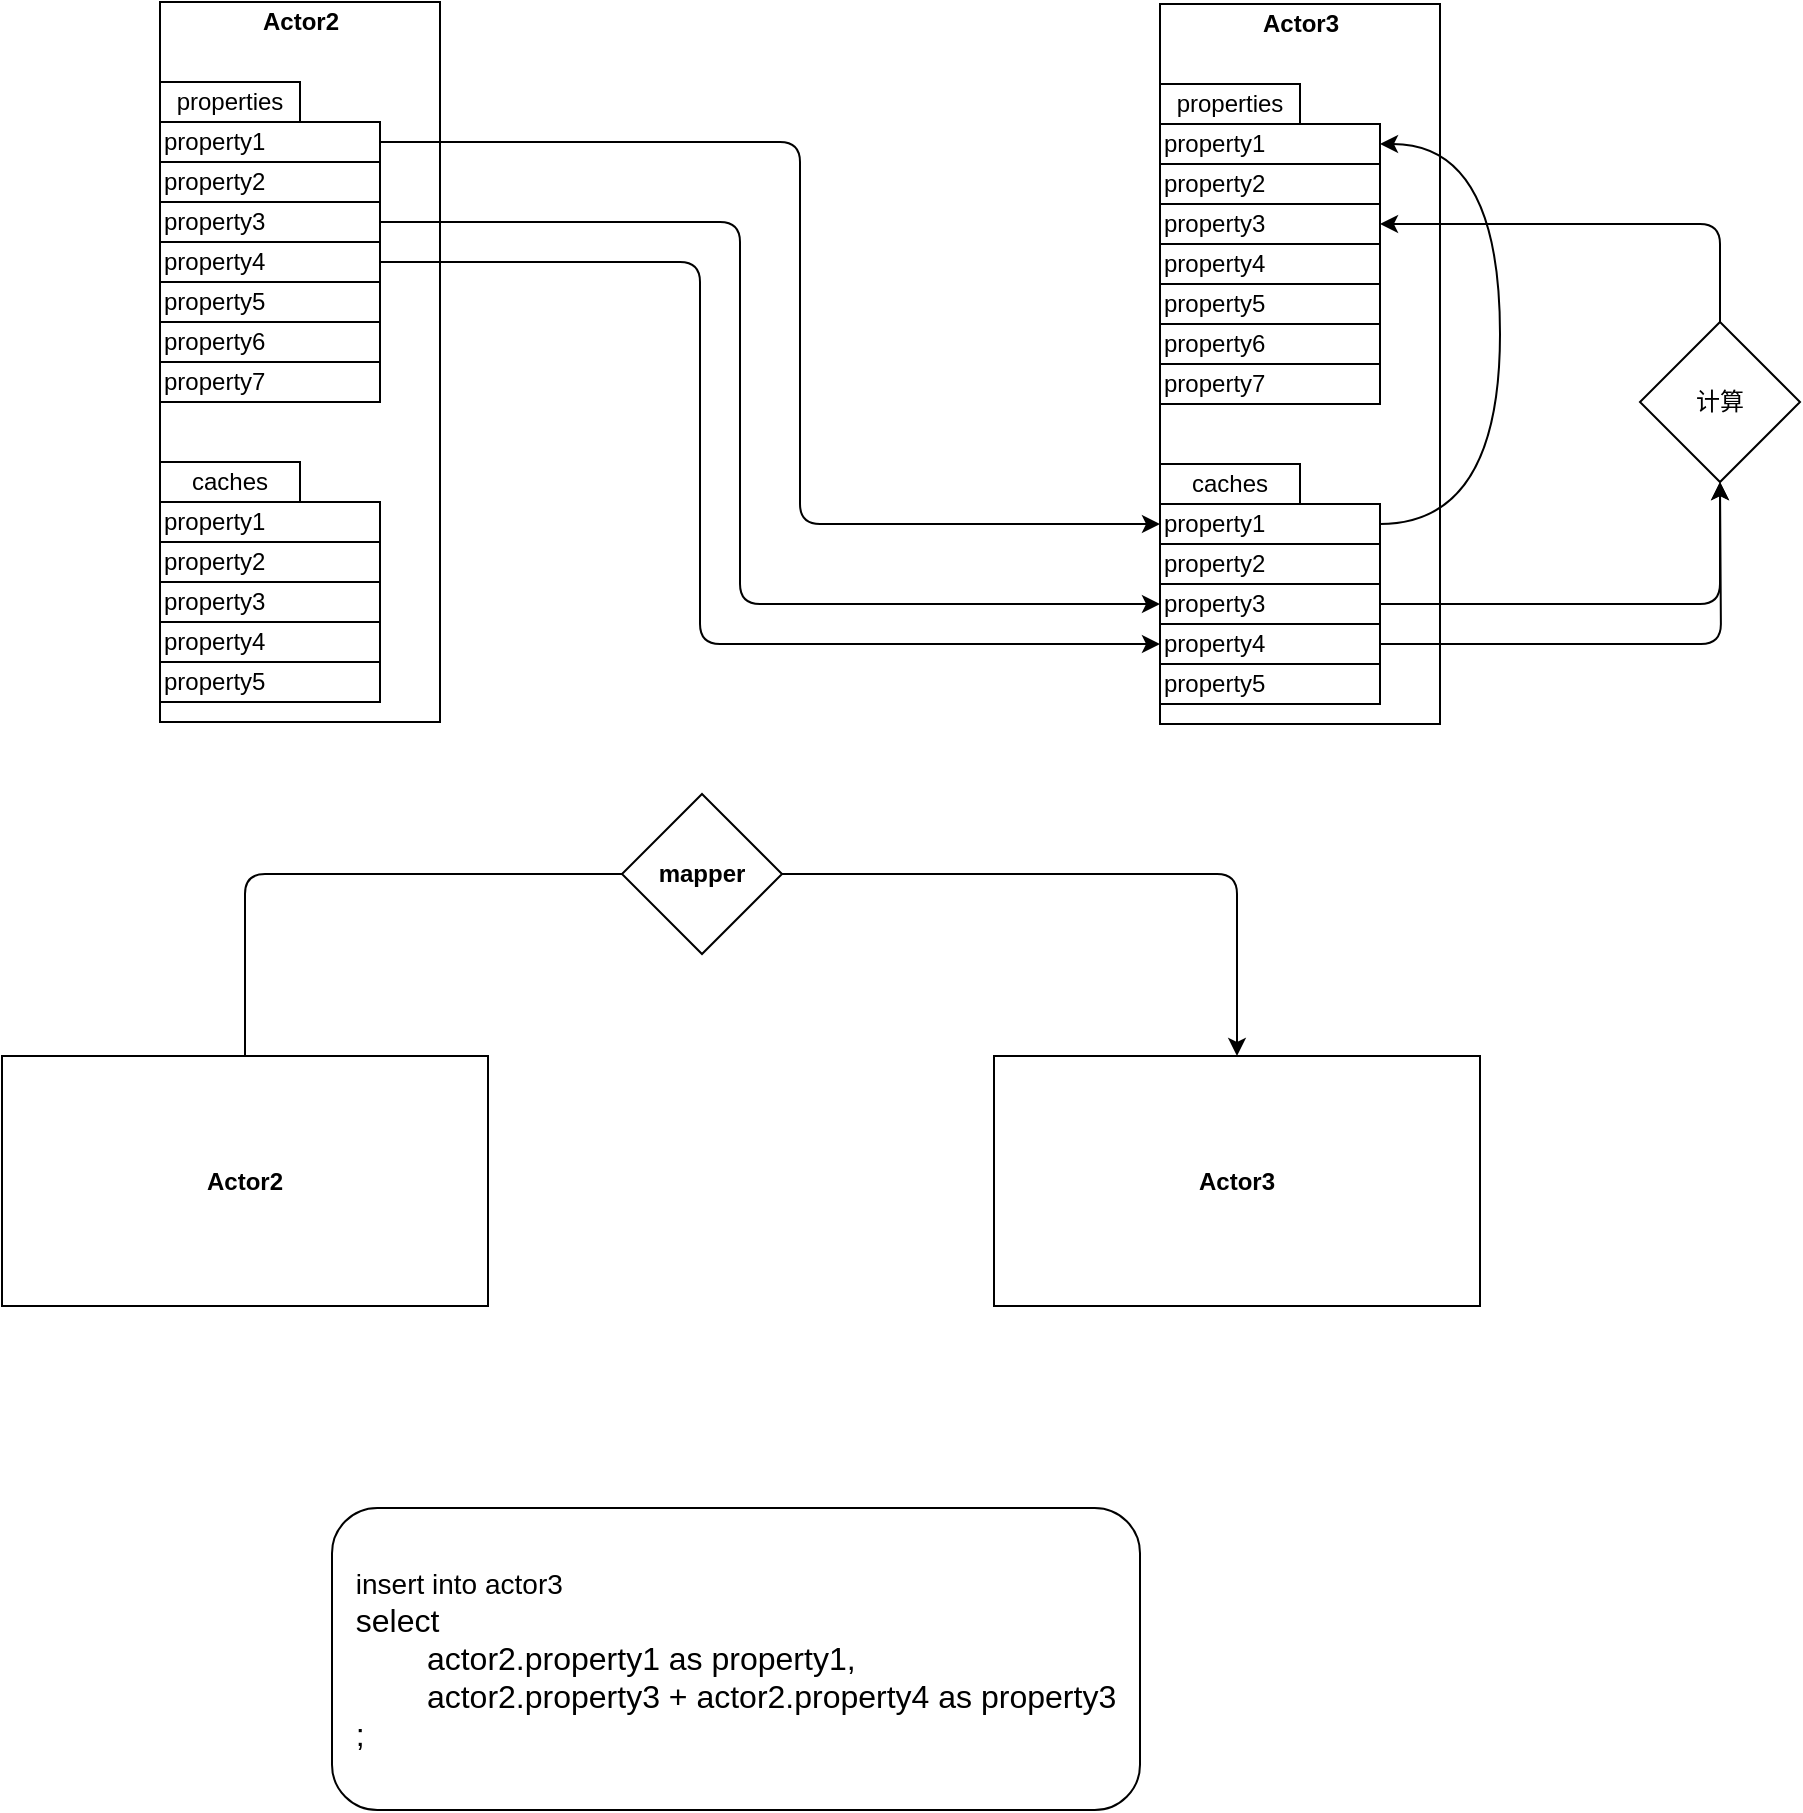 <mxfile>
    <diagram id="SO4L1pYcyVnlR74khvxw" name="Page-1">
        <mxGraphModel dx="1085" dy="533" grid="0" gridSize="10" guides="1" tooltips="1" connect="1" arrows="1" fold="1" page="1" pageScale="1" pageWidth="2339" pageHeight="3300" background="#ffffff" math="0" shadow="0">
            <root>
                <mxCell id="0"/>
                <mxCell id="1" parent="0"/>
                <mxCell id="2" value="" style="rounded=0;whiteSpace=wrap;html=1;fillColor=#FFFFFF;strokeColor=#000000;" vertex="1" parent="1">
                    <mxGeometry x="210" y="120" width="140" height="360" as="geometry"/>
                </mxCell>
                <mxCell id="11" value="" style="group" vertex="1" connectable="0" parent="1">
                    <mxGeometry x="210" y="180" width="110" height="140" as="geometry"/>
                </mxCell>
                <mxCell id="3" value="&lt;font color=&quot;#000000&quot;&gt;property1&lt;/font&gt;" style="rounded=0;whiteSpace=wrap;html=1;strokeColor=#000000;fillColor=#FFFFFF;align=left;" vertex="1" parent="11">
                    <mxGeometry width="110" height="20" as="geometry"/>
                </mxCell>
                <mxCell id="5" value="&lt;font color=&quot;#000000&quot;&gt;property2&lt;span style=&quot;white-space: pre&quot;&gt;&#9;&lt;/span&gt;&lt;span style=&quot;white-space: pre&quot;&gt;&#9;&lt;/span&gt;&lt;/font&gt;" style="rounded=0;whiteSpace=wrap;html=1;strokeColor=#000000;fillColor=#FFFFFF;align=left;" vertex="1" parent="11">
                    <mxGeometry y="20" width="110" height="20" as="geometry"/>
                </mxCell>
                <mxCell id="6" value="&lt;font color=&quot;#000000&quot;&gt;property3&lt;/font&gt;" style="rounded=0;whiteSpace=wrap;html=1;strokeColor=#000000;fillColor=#FFFFFF;align=left;" vertex="1" parent="11">
                    <mxGeometry y="40" width="110" height="20" as="geometry"/>
                </mxCell>
                <mxCell id="7" value="&lt;font color=&quot;#000000&quot;&gt;property7&lt;/font&gt;" style="rounded=0;whiteSpace=wrap;html=1;strokeColor=#000000;fillColor=#FFFFFF;align=left;" vertex="1" parent="11">
                    <mxGeometry y="120" width="110" height="20" as="geometry"/>
                </mxCell>
                <mxCell id="8" value="&lt;font color=&quot;#000000&quot;&gt;property5&lt;/font&gt;" style="rounded=0;whiteSpace=wrap;html=1;strokeColor=#000000;fillColor=#FFFFFF;align=left;" vertex="1" parent="11">
                    <mxGeometry y="80" width="110" height="20" as="geometry"/>
                </mxCell>
                <mxCell id="9" value="&lt;font color=&quot;#000000&quot;&gt;property6&lt;/font&gt;" style="rounded=0;whiteSpace=wrap;html=1;strokeColor=#000000;fillColor=#FFFFFF;align=left;" vertex="1" parent="11">
                    <mxGeometry y="100" width="110" height="20" as="geometry"/>
                </mxCell>
                <mxCell id="10" value="&lt;font color=&quot;#000000&quot;&gt;property4&lt;/font&gt;" style="rounded=0;whiteSpace=wrap;html=1;strokeColor=#000000;fillColor=#FFFFFF;align=left;" vertex="1" parent="11">
                    <mxGeometry y="60" width="110" height="20" as="geometry"/>
                </mxCell>
                <mxCell id="13" value="&lt;font color=&quot;#000000&quot;&gt;property1&lt;/font&gt;" style="rounded=0;whiteSpace=wrap;html=1;strokeColor=#000000;fillColor=#FFFFFF;align=left;" vertex="1" parent="1">
                    <mxGeometry x="210" y="370" width="110" height="20" as="geometry"/>
                </mxCell>
                <mxCell id="14" value="&lt;font color=&quot;#000000&quot;&gt;property2&lt;span style=&quot;white-space: pre&quot;&gt;&#9;&lt;/span&gt;&lt;span style=&quot;white-space: pre&quot;&gt;&#9;&lt;/span&gt;&lt;/font&gt;" style="rounded=0;whiteSpace=wrap;html=1;strokeColor=#000000;fillColor=#FFFFFF;align=left;" vertex="1" parent="1">
                    <mxGeometry x="210" y="390" width="110" height="20" as="geometry"/>
                </mxCell>
                <mxCell id="15" value="&lt;font color=&quot;#000000&quot;&gt;property3&lt;/font&gt;" style="rounded=0;whiteSpace=wrap;html=1;strokeColor=#000000;fillColor=#FFFFFF;align=left;" vertex="1" parent="1">
                    <mxGeometry x="210" y="410" width="110" height="20" as="geometry"/>
                </mxCell>
                <mxCell id="17" value="&lt;font color=&quot;#000000&quot;&gt;property5&lt;/font&gt;" style="rounded=0;whiteSpace=wrap;html=1;strokeColor=#000000;fillColor=#FFFFFF;align=left;" vertex="1" parent="1">
                    <mxGeometry x="210" y="450" width="110" height="20" as="geometry"/>
                </mxCell>
                <mxCell id="19" value="&lt;font color=&quot;#000000&quot;&gt;property4&lt;/font&gt;" style="rounded=0;whiteSpace=wrap;html=1;strokeColor=#000000;fillColor=#FFFFFF;align=left;" vertex="1" parent="1">
                    <mxGeometry x="210" y="430" width="110" height="20" as="geometry"/>
                </mxCell>
                <mxCell id="21" value="&lt;font color=&quot;#000000&quot;&gt;&lt;b&gt;Actor2&lt;/b&gt;&lt;/font&gt;" style="text;html=1;align=center;verticalAlign=middle;resizable=0;points=[];autosize=1;strokeColor=none;" vertex="1" parent="1">
                    <mxGeometry x="255" y="120" width="50" height="20" as="geometry"/>
                </mxCell>
                <mxCell id="22" value="&lt;font color=&quot;#000000&quot;&gt;properties&lt;/font&gt;" style="rounded=0;whiteSpace=wrap;html=1;strokeColor=#000000;fillColor=#FFFFFF;" vertex="1" parent="1">
                    <mxGeometry x="210" y="160" width="70" height="20" as="geometry"/>
                </mxCell>
                <mxCell id="23" value="&lt;font color=&quot;#000000&quot;&gt;caches&lt;/font&gt;" style="rounded=0;whiteSpace=wrap;html=1;strokeColor=#000000;fillColor=#FFFFFF;" vertex="1" parent="1">
                    <mxGeometry x="210" y="350" width="70" height="20" as="geometry"/>
                </mxCell>
                <mxCell id="24" value="" style="rounded=0;whiteSpace=wrap;html=1;fillColor=#FFFFFF;strokeColor=#000000;" vertex="1" parent="1">
                    <mxGeometry x="710" y="121" width="140" height="360" as="geometry"/>
                </mxCell>
                <mxCell id="25" value="" style="group" vertex="1" connectable="0" parent="1">
                    <mxGeometry x="710" y="181" width="110" height="140" as="geometry"/>
                </mxCell>
                <mxCell id="26" value="&lt;font color=&quot;#000000&quot;&gt;property1&lt;/font&gt;" style="rounded=0;whiteSpace=wrap;html=1;strokeColor=#000000;fillColor=#FFFFFF;align=left;" vertex="1" parent="25">
                    <mxGeometry width="110" height="20" as="geometry"/>
                </mxCell>
                <mxCell id="27" value="&lt;font color=&quot;#000000&quot;&gt;property2&lt;span style=&quot;white-space: pre&quot;&gt;&#9;&lt;/span&gt;&lt;span style=&quot;white-space: pre&quot;&gt;&#9;&lt;/span&gt;&lt;/font&gt;" style="rounded=0;whiteSpace=wrap;html=1;strokeColor=#000000;fillColor=#FFFFFF;align=left;" vertex="1" parent="25">
                    <mxGeometry y="20" width="110" height="20" as="geometry"/>
                </mxCell>
                <mxCell id="28" value="&lt;font color=&quot;#000000&quot;&gt;property3&lt;/font&gt;" style="rounded=0;whiteSpace=wrap;html=1;strokeColor=#000000;fillColor=#FFFFFF;align=left;" vertex="1" parent="25">
                    <mxGeometry y="40" width="110" height="20" as="geometry"/>
                </mxCell>
                <mxCell id="29" value="&lt;font color=&quot;#000000&quot;&gt;property7&lt;/font&gt;" style="rounded=0;whiteSpace=wrap;html=1;strokeColor=#000000;fillColor=#FFFFFF;align=left;" vertex="1" parent="25">
                    <mxGeometry y="120" width="110" height="20" as="geometry"/>
                </mxCell>
                <mxCell id="30" value="&lt;font color=&quot;#000000&quot;&gt;property5&lt;/font&gt;" style="rounded=0;whiteSpace=wrap;html=1;strokeColor=#000000;fillColor=#FFFFFF;align=left;" vertex="1" parent="25">
                    <mxGeometry y="80" width="110" height="20" as="geometry"/>
                </mxCell>
                <mxCell id="31" value="&lt;font color=&quot;#000000&quot;&gt;property6&lt;/font&gt;" style="rounded=0;whiteSpace=wrap;html=1;strokeColor=#000000;fillColor=#FFFFFF;align=left;" vertex="1" parent="25">
                    <mxGeometry y="100" width="110" height="20" as="geometry"/>
                </mxCell>
                <mxCell id="32" value="&lt;font color=&quot;#000000&quot;&gt;property4&lt;/font&gt;" style="rounded=0;whiteSpace=wrap;html=1;strokeColor=#000000;fillColor=#FFFFFF;align=left;" vertex="1" parent="25">
                    <mxGeometry y="60" width="110" height="20" as="geometry"/>
                </mxCell>
                <mxCell id="42" style="edgeStyle=orthogonalEdgeStyle;curved=1;html=1;exitX=1;exitY=0.5;exitDx=0;exitDy=0;entryX=1;entryY=0.5;entryDx=0;entryDy=0;strokeColor=#000000;" edge="1" parent="1" source="33" target="26">
                    <mxGeometry relative="1" as="geometry">
                        <Array as="points">
                            <mxPoint x="880" y="381"/>
                            <mxPoint x="880" y="191"/>
                        </Array>
                    </mxGeometry>
                </mxCell>
                <mxCell id="33" value="&lt;font color=&quot;#000000&quot;&gt;property1&lt;/font&gt;" style="rounded=0;whiteSpace=wrap;html=1;strokeColor=#000000;fillColor=#FFFFFF;align=left;" vertex="1" parent="1">
                    <mxGeometry x="710" y="371" width="110" height="20" as="geometry"/>
                </mxCell>
                <mxCell id="34" value="&lt;font color=&quot;#000000&quot;&gt;property2&lt;span style=&quot;white-space: pre&quot;&gt;&#9;&lt;/span&gt;&lt;span style=&quot;white-space: pre&quot;&gt;&#9;&lt;/span&gt;&lt;/font&gt;" style="rounded=0;whiteSpace=wrap;html=1;strokeColor=#000000;fillColor=#FFFFFF;align=left;" vertex="1" parent="1">
                    <mxGeometry x="710" y="391" width="110" height="20" as="geometry"/>
                </mxCell>
                <mxCell id="48" style="edgeStyle=orthogonalEdgeStyle;html=1;exitX=1;exitY=0.5;exitDx=0;exitDy=0;entryX=0.5;entryY=1;entryDx=0;entryDy=0;strokeColor=#000000;" edge="1" parent="1" source="35" target="47">
                    <mxGeometry relative="1" as="geometry"/>
                </mxCell>
                <mxCell id="35" value="&lt;font color=&quot;#000000&quot;&gt;property3&lt;/font&gt;" style="rounded=0;whiteSpace=wrap;html=1;strokeColor=#000000;fillColor=#FFFFFF;align=left;" vertex="1" parent="1">
                    <mxGeometry x="710" y="411" width="110" height="20" as="geometry"/>
                </mxCell>
                <mxCell id="36" value="&lt;font color=&quot;#000000&quot;&gt;property5&lt;/font&gt;" style="rounded=0;whiteSpace=wrap;html=1;strokeColor=#000000;fillColor=#FFFFFF;align=left;" vertex="1" parent="1">
                    <mxGeometry x="710" y="451" width="110" height="20" as="geometry"/>
                </mxCell>
                <mxCell id="49" style="edgeStyle=orthogonalEdgeStyle;html=1;exitX=1;exitY=0.5;exitDx=0;exitDy=0;strokeColor=#000000;" edge="1" parent="1" source="37">
                    <mxGeometry relative="1" as="geometry">
                        <mxPoint x="990" y="360" as="targetPoint"/>
                    </mxGeometry>
                </mxCell>
                <mxCell id="37" value="&lt;font color=&quot;#000000&quot;&gt;property4&lt;/font&gt;" style="rounded=0;whiteSpace=wrap;html=1;strokeColor=#000000;fillColor=#FFFFFF;align=left;" vertex="1" parent="1">
                    <mxGeometry x="710" y="431" width="110" height="20" as="geometry"/>
                </mxCell>
                <mxCell id="38" value="&lt;font color=&quot;#000000&quot;&gt;&lt;b&gt;Actor3&lt;/b&gt;&lt;/font&gt;" style="text;html=1;align=center;verticalAlign=middle;resizable=0;points=[];autosize=1;strokeColor=none;" vertex="1" parent="1">
                    <mxGeometry x="756" y="122" width="48" height="18" as="geometry"/>
                </mxCell>
                <mxCell id="39" value="&lt;font color=&quot;#000000&quot;&gt;properties&lt;/font&gt;" style="rounded=0;whiteSpace=wrap;html=1;strokeColor=#000000;fillColor=#FFFFFF;" vertex="1" parent="1">
                    <mxGeometry x="710" y="161" width="70" height="20" as="geometry"/>
                </mxCell>
                <mxCell id="40" value="&lt;font color=&quot;#000000&quot;&gt;caches&lt;/font&gt;" style="rounded=0;whiteSpace=wrap;html=1;strokeColor=#000000;fillColor=#FFFFFF;" vertex="1" parent="1">
                    <mxGeometry x="710" y="351" width="70" height="20" as="geometry"/>
                </mxCell>
                <mxCell id="44" style="edgeStyle=orthogonalEdgeStyle;html=1;exitX=1;exitY=0.5;exitDx=0;exitDy=0;entryX=0;entryY=0.5;entryDx=0;entryDy=0;strokeColor=#000000;" edge="1" parent="1" source="3" target="33">
                    <mxGeometry relative="1" as="geometry">
                        <Array as="points">
                            <mxPoint x="530" y="190"/>
                            <mxPoint x="530" y="381"/>
                        </Array>
                    </mxGeometry>
                </mxCell>
                <mxCell id="45" style="edgeStyle=orthogonalEdgeStyle;html=1;exitX=1;exitY=0.5;exitDx=0;exitDy=0;entryX=0;entryY=0.5;entryDx=0;entryDy=0;strokeColor=#000000;" edge="1" parent="1" source="6" target="35">
                    <mxGeometry relative="1" as="geometry">
                        <Array as="points">
                            <mxPoint x="500" y="230"/>
                            <mxPoint x="500" y="421"/>
                        </Array>
                    </mxGeometry>
                </mxCell>
                <mxCell id="46" style="edgeStyle=orthogonalEdgeStyle;html=1;exitX=1;exitY=0.5;exitDx=0;exitDy=0;entryX=0;entryY=0.5;entryDx=0;entryDy=0;strokeColor=#000000;" edge="1" parent="1" source="10" target="37">
                    <mxGeometry relative="1" as="geometry">
                        <Array as="points">
                            <mxPoint x="480" y="250"/>
                            <mxPoint x="480" y="441"/>
                        </Array>
                    </mxGeometry>
                </mxCell>
                <mxCell id="50" style="edgeStyle=orthogonalEdgeStyle;html=1;exitX=0.5;exitY=0;exitDx=0;exitDy=0;entryX=1;entryY=0.5;entryDx=0;entryDy=0;strokeColor=#000000;" edge="1" parent="1" source="47" target="28">
                    <mxGeometry relative="1" as="geometry"/>
                </mxCell>
                <mxCell id="47" value="&lt;font color=&quot;#000000&quot;&gt;计算&lt;/font&gt;" style="rhombus;whiteSpace=wrap;html=1;strokeColor=#000000;fillColor=#FFFFFF;" vertex="1" parent="1">
                    <mxGeometry x="950" y="280" width="80" height="80" as="geometry"/>
                </mxCell>
                <mxCell id="53" style="edgeStyle=orthogonalEdgeStyle;html=1;exitX=0.5;exitY=0;exitDx=0;exitDy=0;entryX=0.5;entryY=0;entryDx=0;entryDy=0;strokeColor=#000000;" edge="1" parent="1" source="51" target="52">
                    <mxGeometry relative="1" as="geometry">
                        <Array as="points">
                            <mxPoint x="253" y="556"/>
                            <mxPoint x="749" y="556"/>
                        </Array>
                    </mxGeometry>
                </mxCell>
                <mxCell id="51" value="&lt;b&gt;&lt;font color=&quot;#000000&quot;&gt;Actor2&lt;/font&gt;&lt;/b&gt;" style="rounded=0;whiteSpace=wrap;html=1;strokeColor=#000000;fillColor=#FFFFFF;" vertex="1" parent="1">
                    <mxGeometry x="131" y="647" width="243" height="125" as="geometry"/>
                </mxCell>
                <mxCell id="52" value="&lt;b&gt;&lt;font color=&quot;#000000&quot;&gt;Actor3&lt;/font&gt;&lt;/b&gt;" style="rounded=0;whiteSpace=wrap;html=1;strokeColor=#000000;fillColor=#FFFFFF;" vertex="1" parent="1">
                    <mxGeometry x="627" y="647" width="243" height="125" as="geometry"/>
                </mxCell>
                <mxCell id="54" value="&lt;b&gt;&lt;font color=&quot;#000000&quot;&gt;mapper&lt;/font&gt;&lt;/b&gt;" style="rhombus;whiteSpace=wrap;html=1;strokeColor=#000000;fillColor=#FFFFFF;" vertex="1" parent="1">
                    <mxGeometry x="441" y="516" width="80" height="80" as="geometry"/>
                </mxCell>
                <mxCell id="55" value="&lt;div style=&quot;text-align: justify&quot;&gt;&lt;span style=&quot;color: rgb(0 , 0 , 0)&quot;&gt;&lt;font style=&quot;font-size: 14px&quot;&gt;insert into actor3&lt;/font&gt;&lt;/span&gt;&lt;/div&gt;&lt;font color=&quot;#000000&quot; size=&quot;3&quot;&gt;&lt;div style=&quot;text-align: justify&quot;&gt;&lt;span&gt;select&lt;/span&gt;&lt;/div&gt;&lt;div style=&quot;text-align: justify&quot;&gt;&lt;span&gt;&lt;span style=&quot;white-space: pre&quot;&gt;&#9;&lt;/span&gt;actor2.property1 as property1,&lt;/span&gt;&lt;/div&gt;&lt;div style=&quot;text-align: justify&quot;&gt;&lt;span&gt;&lt;span style=&quot;white-space: pre&quot;&gt;&#9;&lt;/span&gt;actor2.property3 + actor2.property4 as property3&lt;/span&gt;&lt;/div&gt;&lt;div style=&quot;text-align: justify&quot;&gt;&lt;span&gt;;&lt;/span&gt;&lt;/div&gt;&lt;/font&gt;" style="rounded=1;whiteSpace=wrap;html=1;strokeColor=#000000;fillColor=#FFFFFF;" vertex="1" parent="1">
                    <mxGeometry x="296" y="873" width="404" height="151" as="geometry"/>
                </mxCell>
            </root>
        </mxGraphModel>
    </diagram>
</mxfile>